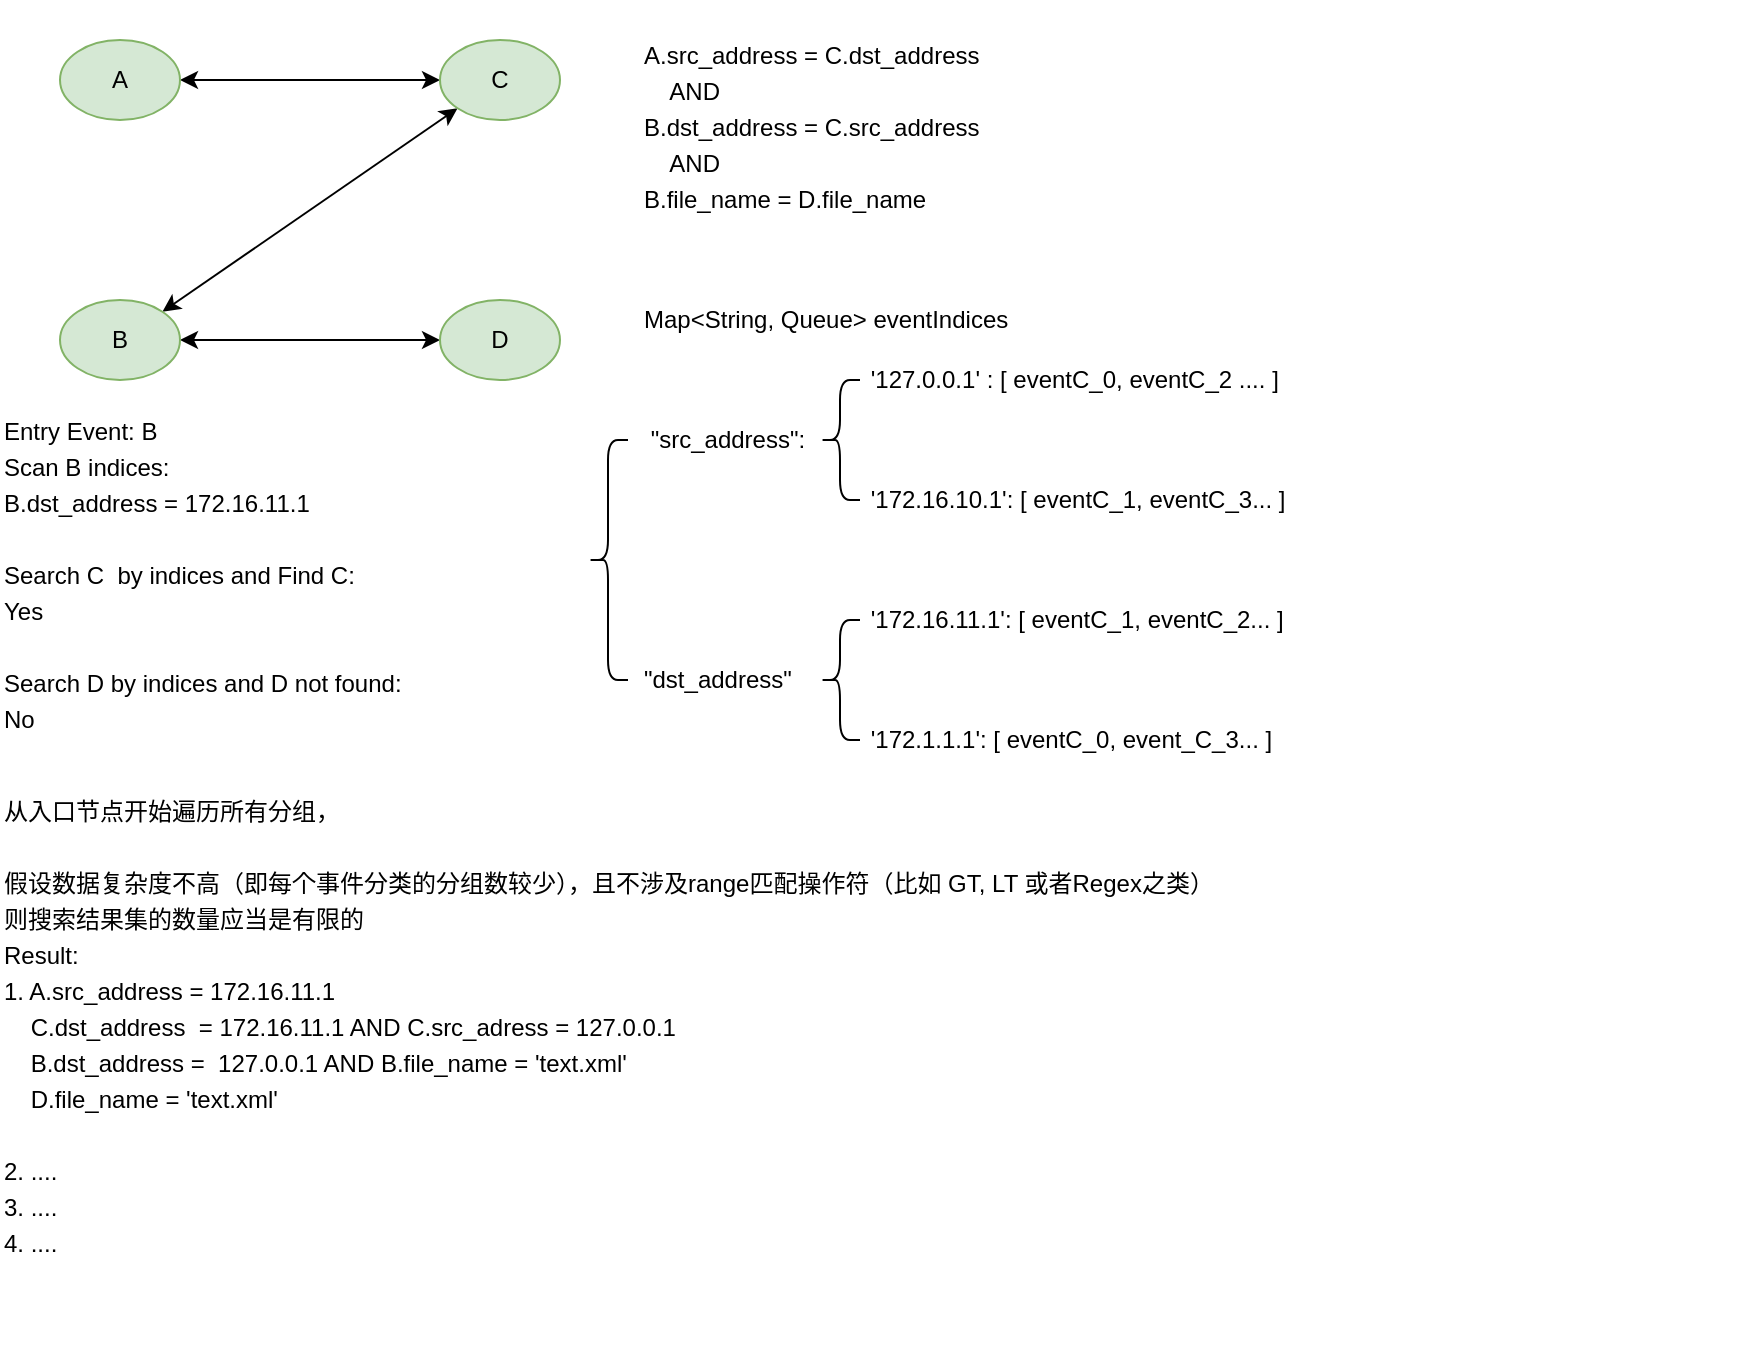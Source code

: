 <mxfile version="12.8.2" type="github">
  <diagram id="a8icLzWL3urJe5IejHGM" name="Page-1">
    <mxGraphModel dx="808" dy="490" grid="1" gridSize="10" guides="1" tooltips="1" connect="1" arrows="1" fold="1" page="1" pageScale="1" pageWidth="827" pageHeight="1169" math="0" shadow="0">
      <root>
        <mxCell id="0" />
        <mxCell id="1" parent="0" />
        <mxCell id="1m2Oc26Yyuqte2JHS64r-5" style="edgeStyle=orthogonalEdgeStyle;rounded=0;orthogonalLoop=1;jettySize=auto;html=1;exitX=1;exitY=0.5;exitDx=0;exitDy=0;startArrow=classic;startFill=1;" edge="1" parent="1" source="1m2Oc26Yyuqte2JHS64r-1" target="1m2Oc26Yyuqte2JHS64r-2">
          <mxGeometry relative="1" as="geometry" />
        </mxCell>
        <mxCell id="1m2Oc26Yyuqte2JHS64r-1" value="A" style="ellipse;whiteSpace=wrap;html=1;fillColor=#d5e8d4;strokeColor=#82b366;" vertex="1" parent="1">
          <mxGeometry x="130" y="80" width="60" height="40" as="geometry" />
        </mxCell>
        <mxCell id="1m2Oc26Yyuqte2JHS64r-6" style="rounded=0;orthogonalLoop=1;jettySize=auto;html=1;exitX=0;exitY=1;exitDx=0;exitDy=0;entryX=1;entryY=0;entryDx=0;entryDy=0;startArrow=classic;startFill=1;" edge="1" parent="1" source="1m2Oc26Yyuqte2JHS64r-2" target="1m2Oc26Yyuqte2JHS64r-3">
          <mxGeometry relative="1" as="geometry" />
        </mxCell>
        <mxCell id="1m2Oc26Yyuqte2JHS64r-2" value="C" style="ellipse;whiteSpace=wrap;html=1;fillColor=#d5e8d4;strokeColor=#82b366;" vertex="1" parent="1">
          <mxGeometry x="320" y="80" width="60" height="40" as="geometry" />
        </mxCell>
        <mxCell id="1m2Oc26Yyuqte2JHS64r-7" style="edgeStyle=none;rounded=0;orthogonalLoop=1;jettySize=auto;html=1;exitX=1;exitY=0.5;exitDx=0;exitDy=0;startArrow=classic;startFill=1;" edge="1" parent="1" source="1m2Oc26Yyuqte2JHS64r-3" target="1m2Oc26Yyuqte2JHS64r-4">
          <mxGeometry relative="1" as="geometry" />
        </mxCell>
        <mxCell id="1m2Oc26Yyuqte2JHS64r-3" value="B" style="ellipse;whiteSpace=wrap;html=1;fillColor=#d5e8d4;strokeColor=#82b366;" vertex="1" parent="1">
          <mxGeometry x="130" y="210" width="60" height="40" as="geometry" />
        </mxCell>
        <mxCell id="1m2Oc26Yyuqte2JHS64r-4" value="D" style="ellipse;whiteSpace=wrap;html=1;fillColor=#d5e8d4;strokeColor=#82b366;" vertex="1" parent="1">
          <mxGeometry x="320" y="210" width="60" height="40" as="geometry" />
        </mxCell>
        <mxCell id="1m2Oc26Yyuqte2JHS64r-8" value="&lt;p style=&quot;line-height: 150%&quot;&gt;A.src_address = C.dst_address &lt;br&gt;&amp;nbsp; &amp;nbsp; AND &lt;br&gt;B.dst_address = C.src_address&lt;br&gt;&amp;nbsp; &amp;nbsp; AND&lt;br&gt;B.file_name = D.file_name&lt;/p&gt;&lt;p style=&quot;line-height: 150%&quot;&gt;&lt;br&gt;&lt;/p&gt;&lt;p style=&quot;line-height: 150%&quot;&gt;Map&amp;lt;String, Queue&amp;gt; eventIndices&amp;nbsp;&amp;nbsp;&lt;/p&gt;&lt;p style=&quot;line-height: 150%&quot;&gt;&amp;nbsp; &amp;nbsp; &amp;nbsp; &amp;nbsp; &amp;nbsp; &amp;nbsp; &amp;nbsp; &amp;nbsp; &amp;nbsp; &amp;nbsp; &amp;nbsp; &amp;nbsp; &amp;nbsp; &amp;nbsp; &amp;nbsp; &amp;nbsp; &amp;nbsp; &#39;127.0.0.1&#39; : [ eventC_0, eventC_2 .... ]&lt;/p&gt;&lt;p style=&quot;line-height: 150%&quot;&gt;&amp;nbsp;&quot;src_address&quot;:&amp;nbsp;&lt;/p&gt;&lt;p style=&quot;line-height: 150%&quot;&gt;&amp;nbsp; &amp;nbsp; &amp;nbsp; &amp;nbsp; &amp;nbsp; &amp;nbsp; &amp;nbsp; &amp;nbsp; &amp;nbsp; &amp;nbsp; &amp;nbsp; &amp;nbsp; &amp;nbsp; &amp;nbsp; &amp;nbsp; &amp;nbsp; &amp;nbsp; &#39;172.16.10.1&#39;: [ eventC_1, eventC_3... ]&lt;/p&gt;&lt;p style=&quot;line-height: 150%&quot;&gt;&lt;br&gt;&lt;/p&gt;&lt;p style=&quot;line-height: 150%&quot;&gt;&amp;nbsp; &amp;nbsp; &amp;nbsp; &amp;nbsp; &amp;nbsp; &amp;nbsp; &amp;nbsp; &amp;nbsp; &amp;nbsp; &amp;nbsp; &amp;nbsp; &amp;nbsp; &amp;nbsp; &amp;nbsp; &amp;nbsp; &amp;nbsp; &amp;nbsp; &#39;172.16.11.1&#39;: [ eventC_1, eventC_2... ]&lt;/p&gt;&lt;p style=&quot;line-height: 150%&quot;&gt;&quot;dst_address&quot;&lt;/p&gt;&lt;p style=&quot;line-height: 150%&quot;&gt;&amp;nbsp; &amp;nbsp; &amp;nbsp; &amp;nbsp; &amp;nbsp; &amp;nbsp; &amp;nbsp; &amp;nbsp; &amp;nbsp; &amp;nbsp; &amp;nbsp; &amp;nbsp; &amp;nbsp; &amp;nbsp; &amp;nbsp; &amp;nbsp; &amp;nbsp; &#39;172.1.1.1&#39;: [ eventC_0, event_C_3... ]&lt;/p&gt;" style="text;html=1;" vertex="1" parent="1">
          <mxGeometry x="420" y="60" width="560" height="390" as="geometry" />
        </mxCell>
        <mxCell id="1m2Oc26Yyuqte2JHS64r-10" value="" style="shape=curlyBracket;whiteSpace=wrap;html=1;rounded=1;" vertex="1" parent="1">
          <mxGeometry x="394" y="280" width="20" height="120" as="geometry" />
        </mxCell>
        <mxCell id="1m2Oc26Yyuqte2JHS64r-13" value="" style="shape=curlyBracket;whiteSpace=wrap;html=1;rounded=1;" vertex="1" parent="1">
          <mxGeometry x="510" y="250" width="20" height="60" as="geometry" />
        </mxCell>
        <mxCell id="1m2Oc26Yyuqte2JHS64r-15" value="" style="shape=curlyBracket;whiteSpace=wrap;html=1;rounded=1;" vertex="1" parent="1">
          <mxGeometry x="510" y="370" width="20" height="60" as="geometry" />
        </mxCell>
        <mxCell id="1m2Oc26Yyuqte2JHS64r-18" value="&lt;span style=&quot;white-space: nowrap ; line-height: 150%&quot;&gt;Entry Event: B&lt;br&gt;Scan B indices:&lt;br&gt;B.dst_address = 172.16.11.1&lt;br&gt;&lt;br&gt;Search C&amp;nbsp; by indices and Find C:&lt;br&gt;Yes&lt;br&gt;&lt;br&gt;Search D by indices and D not found:&lt;br&gt;No&lt;br&gt;&lt;/span&gt;" style="text;html=1;strokeColor=none;fillColor=none;align=left;verticalAlign=top;" vertex="1" parent="1">
          <mxGeometry x="100" y="260" width="270" height="180" as="geometry" />
        </mxCell>
        <mxCell id="1m2Oc26Yyuqte2JHS64r-19" value="&lt;span style=&quot;white-space: nowrap ; line-height: 150%&quot;&gt;从入口节点开始遍历所有分组，&lt;br&gt;&lt;br&gt;假设数据复杂度不高（即每个事件分类的分组数较少），且不涉及range匹配操作符（比如 GT, LT 或者Regex之类）&lt;br&gt;则搜索结果集的数量应当是有限的&lt;br&gt;Result:&lt;br&gt;1. A.src_address = 172.16.11.1&lt;br&gt;&amp;nbsp; &amp;nbsp; C.dst_address&amp;nbsp; = 172.16.11.1 AND C.src_adress = 127.0.0.1&lt;br&gt;&amp;nbsp; &amp;nbsp; B.dst_address =&amp;nbsp; 127.0.0.1 AND B.file_name = &#39;text.xml&#39;&lt;br&gt;&amp;nbsp; &amp;nbsp; D.file_name = &#39;text.xml&#39;&lt;br&gt;&lt;br&gt;2. ....&lt;br&gt;3. ....&lt;br&gt;4. ....&lt;br&gt;&lt;/span&gt;" style="text;html=1;strokeColor=none;fillColor=none;align=left;verticalAlign=top;" vertex="1" parent="1">
          <mxGeometry x="100" y="450" width="660" height="290" as="geometry" />
        </mxCell>
      </root>
    </mxGraphModel>
  </diagram>
</mxfile>
